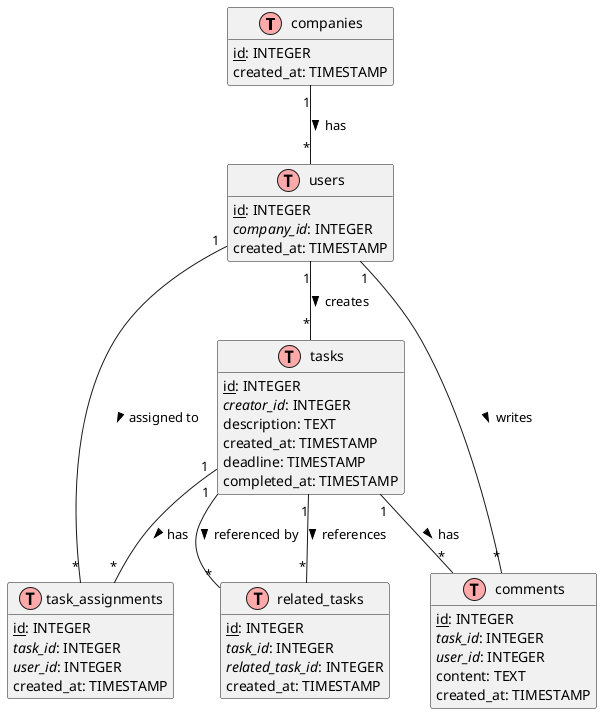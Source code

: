 @startuml Database Schema

!define table(x) class x << (T,#FFAAAA) >>
!define primary_key(x) <u>x</u>
!define foreign_key(x) <i>x</i>

hide methods
hide stereotypes

table(companies) {
    primary_key(id): INTEGER
    name: VARCHAR(255)
    created_at: TIMESTAMP
}

table(users) {
    primary_key(id): INTEGER
    foreign_key(company_id): INTEGER
    email: VARCHAR(255)
    name: VARCHAR(255)
    created_at: TIMESTAMP
}

table(tasks) {
    primary_key(id): INTEGER
    foreign_key(creator_id): INTEGER
    title: VARCHAR(255)
    description: TEXT
    created_at: TIMESTAMP
    deadline: TIMESTAMP
    completed_at: TIMESTAMP
    status: VARCHAR(50)
}

table(task_assignments) {
    primary_key(id): INTEGER
    foreign_key(task_id): INTEGER
    foreign_key(user_id): INTEGER
    role: VARCHAR(50)
    created_at: TIMESTAMP
}

table(comments) {
    primary_key(id): INTEGER
    foreign_key(task_id): INTEGER
    foreign_key(user_id): INTEGER
    content: TEXT
    created_at: TIMESTAMP
}

table(related_tasks) {
    primary_key(id): INTEGER
    foreign_key(task_id): INTEGER
    foreign_key(related_task_id): INTEGER
    created_at: TIMESTAMP
}

' Relationships
companies "1" -- "*" users : has >
users "1" -- "*" tasks : creates >
users "1" -- "*" comments : writes >
tasks "1" -- "*" comments : has >
tasks "1" -- "*" task_assignments : has >
users "1" -- "*" task_assignments : assigned to >
tasks "1" -- "*" related_tasks : references >
tasks "1" -- "*" related_tasks : referenced by >

@enduml 